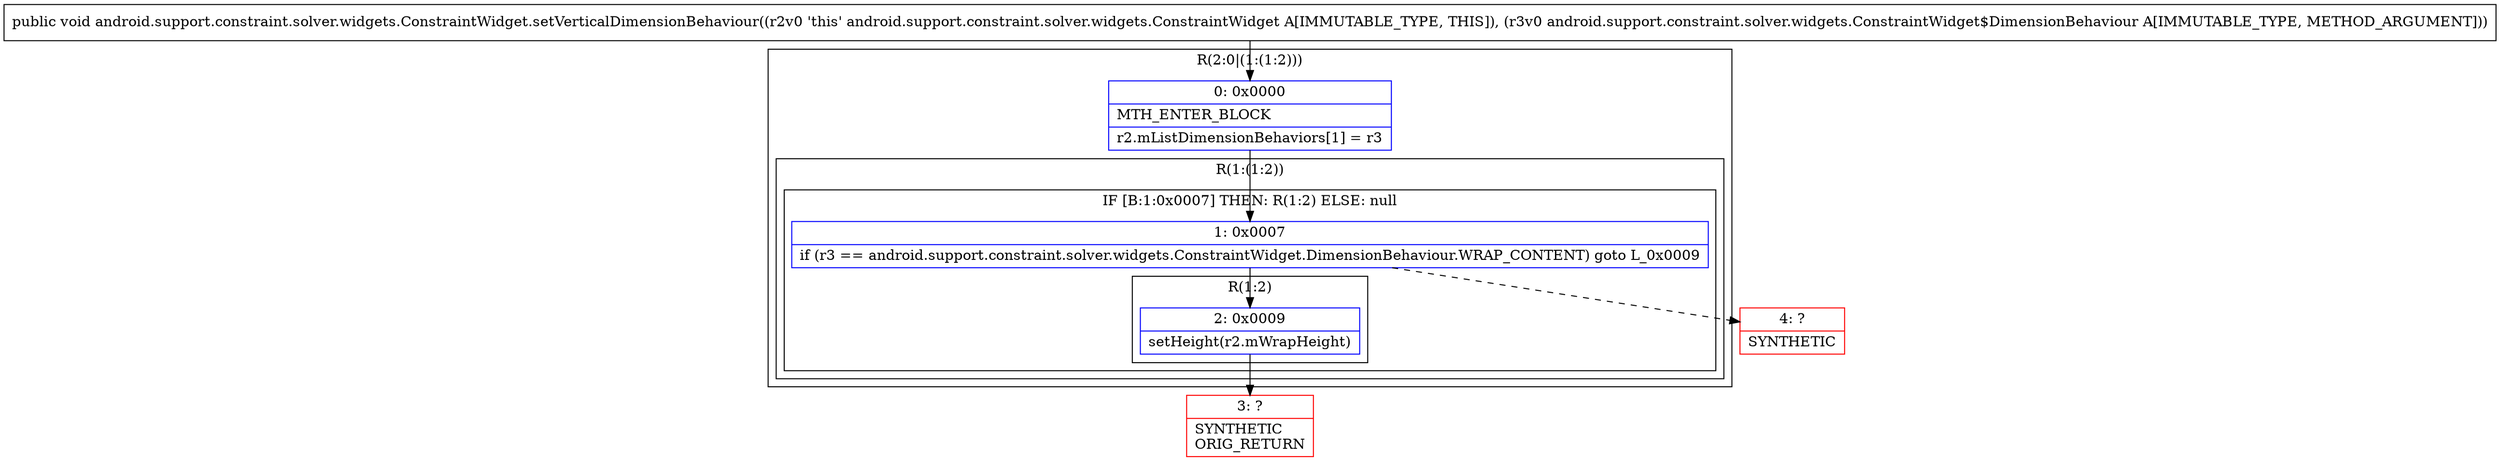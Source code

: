 digraph "CFG forandroid.support.constraint.solver.widgets.ConstraintWidget.setVerticalDimensionBehaviour(Landroid\/support\/constraint\/solver\/widgets\/ConstraintWidget$DimensionBehaviour;)V" {
subgraph cluster_Region_1447885434 {
label = "R(2:0|(1:(1:2)))";
node [shape=record,color=blue];
Node_0 [shape=record,label="{0\:\ 0x0000|MTH_ENTER_BLOCK\l|r2.mListDimensionBehaviors[1] = r3\l}"];
subgraph cluster_Region_1492528297 {
label = "R(1:(1:2))";
node [shape=record,color=blue];
subgraph cluster_IfRegion_109978913 {
label = "IF [B:1:0x0007] THEN: R(1:2) ELSE: null";
node [shape=record,color=blue];
Node_1 [shape=record,label="{1\:\ 0x0007|if (r3 == android.support.constraint.solver.widgets.ConstraintWidget.DimensionBehaviour.WRAP_CONTENT) goto L_0x0009\l}"];
subgraph cluster_Region_667153186 {
label = "R(1:2)";
node [shape=record,color=blue];
Node_2 [shape=record,label="{2\:\ 0x0009|setHeight(r2.mWrapHeight)\l}"];
}
}
}
}
Node_3 [shape=record,color=red,label="{3\:\ ?|SYNTHETIC\lORIG_RETURN\l}"];
Node_4 [shape=record,color=red,label="{4\:\ ?|SYNTHETIC\l}"];
MethodNode[shape=record,label="{public void android.support.constraint.solver.widgets.ConstraintWidget.setVerticalDimensionBehaviour((r2v0 'this' android.support.constraint.solver.widgets.ConstraintWidget A[IMMUTABLE_TYPE, THIS]), (r3v0 android.support.constraint.solver.widgets.ConstraintWidget$DimensionBehaviour A[IMMUTABLE_TYPE, METHOD_ARGUMENT])) }"];
MethodNode -> Node_0;
Node_0 -> Node_1;
Node_1 -> Node_2;
Node_1 -> Node_4[style=dashed];
Node_2 -> Node_3;
}

